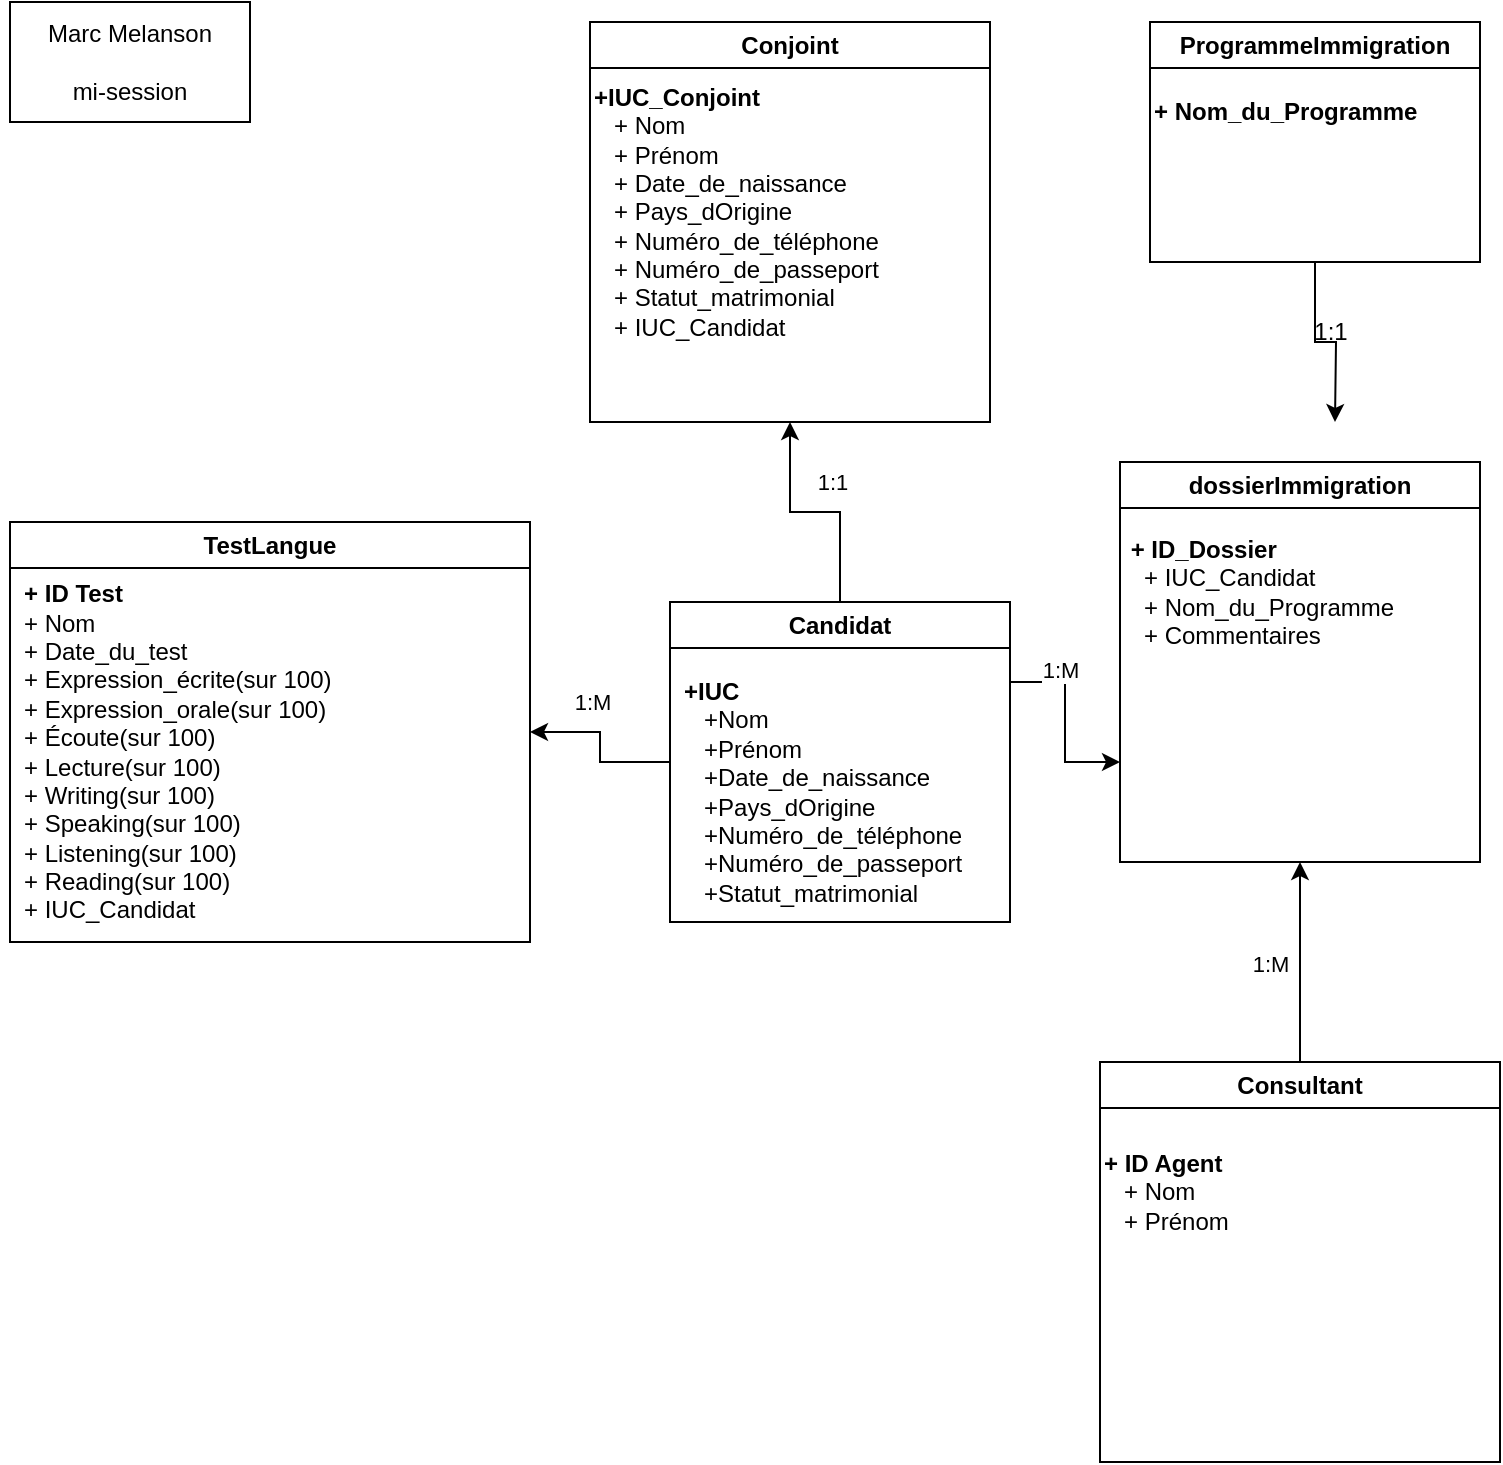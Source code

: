 <mxfile version="23.1.4" type="github">
  <diagram name="Page-1" id="j6gaB9ZwWaKEjjKQ21FU">
    <mxGraphModel dx="794" dy="458" grid="1" gridSize="10" guides="1" tooltips="1" connect="1" arrows="1" fold="1" page="1" pageScale="1" pageWidth="850" pageHeight="1100" math="0" shadow="0">
      <root>
        <mxCell id="0" />
        <mxCell id="1" parent="0" />
        <mxCell id="Mq75wvSU8-o3wIUoxBFN-47" style="edgeStyle=orthogonalEdgeStyle;rounded=0;orthogonalLoop=1;jettySize=auto;html=1;" edge="1" parent="1" source="Mq75wvSU8-o3wIUoxBFN-12">
          <mxGeometry relative="1" as="geometry">
            <mxPoint x="672.5" y="220" as="targetPoint" />
          </mxGeometry>
        </mxCell>
        <mxCell id="Mq75wvSU8-o3wIUoxBFN-12" value="ProgrammeImmigration" style="swimlane;whiteSpace=wrap;html=1;startSize=23;" vertex="1" parent="1">
          <mxGeometry x="580" y="20" width="165" height="120" as="geometry" />
        </mxCell>
        <mxCell id="Mq75wvSU8-o3wIUoxBFN-13" value="&lt;b&gt;+ Nom_du_Programme&lt;/b&gt;" style="text;html=1;align=left;verticalAlign=middle;resizable=0;points=[];autosize=1;strokeColor=none;fillColor=none;" vertex="1" parent="Mq75wvSU8-o3wIUoxBFN-12">
          <mxGeometry y="30" width="160" height="30" as="geometry" />
        </mxCell>
        <mxCell id="Mq75wvSU8-o3wIUoxBFN-43" style="edgeStyle=orthogonalEdgeStyle;rounded=0;orthogonalLoop=1;jettySize=auto;html=1;exitX=0.5;exitY=0;exitDx=0;exitDy=0;entryX=0.5;entryY=1;entryDx=0;entryDy=0;" edge="1" parent="1" source="Mq75wvSU8-o3wIUoxBFN-17" target="Mq75wvSU8-o3wIUoxBFN-26">
          <mxGeometry relative="1" as="geometry" />
        </mxCell>
        <mxCell id="Mq75wvSU8-o3wIUoxBFN-49" value="1:1" style="edgeLabel;html=1;align=center;verticalAlign=middle;resizable=0;points=[];" vertex="1" connectable="0" parent="Mq75wvSU8-o3wIUoxBFN-43">
          <mxGeometry x="-0.084" y="1" relative="1" as="geometry">
            <mxPoint x="3" y="-16" as="offset" />
          </mxGeometry>
        </mxCell>
        <mxCell id="Mq75wvSU8-o3wIUoxBFN-44" style="edgeStyle=orthogonalEdgeStyle;rounded=0;orthogonalLoop=1;jettySize=auto;html=1;exitX=0;exitY=0.5;exitDx=0;exitDy=0;entryX=1;entryY=0.5;entryDx=0;entryDy=0;" edge="1" parent="1" source="Mq75wvSU8-o3wIUoxBFN-17" target="Mq75wvSU8-o3wIUoxBFN-27">
          <mxGeometry relative="1" as="geometry" />
        </mxCell>
        <mxCell id="Mq75wvSU8-o3wIUoxBFN-50" value="1:M" style="edgeLabel;html=1;align=center;verticalAlign=middle;resizable=0;points=[];" vertex="1" connectable="0" parent="Mq75wvSU8-o3wIUoxBFN-44">
          <mxGeometry x="0.286" y="-1" relative="1" as="geometry">
            <mxPoint y="-14" as="offset" />
          </mxGeometry>
        </mxCell>
        <mxCell id="Mq75wvSU8-o3wIUoxBFN-46" style="edgeStyle=orthogonalEdgeStyle;rounded=0;orthogonalLoop=1;jettySize=auto;html=1;exitX=1;exitY=0.25;exitDx=0;exitDy=0;entryX=0;entryY=0.75;entryDx=0;entryDy=0;" edge="1" parent="1" source="Mq75wvSU8-o3wIUoxBFN-17" target="Mq75wvSU8-o3wIUoxBFN-35">
          <mxGeometry relative="1" as="geometry" />
        </mxCell>
        <mxCell id="Mq75wvSU8-o3wIUoxBFN-51" value="1:M" style="edgeLabel;html=1;align=center;verticalAlign=middle;resizable=0;points=[];" vertex="1" connectable="0" parent="Mq75wvSU8-o3wIUoxBFN-46">
          <mxGeometry x="-0.425" y="4" relative="1" as="geometry">
            <mxPoint x="-7" y="-6" as="offset" />
          </mxGeometry>
        </mxCell>
        <mxCell id="Mq75wvSU8-o3wIUoxBFN-17" value="Candidat" style="swimlane;whiteSpace=wrap;html=1;" vertex="1" parent="1">
          <mxGeometry x="340" y="310" width="170" height="160" as="geometry" />
        </mxCell>
        <mxCell id="Mq75wvSU8-o3wIUoxBFN-25" value="&lt;div&gt;&lt;b&gt;+IUC&lt;/b&gt;&lt;/div&gt;&lt;div&gt;&amp;nbsp; &amp;nbsp;+Nom&lt;/div&gt;&lt;div&gt;&amp;nbsp; &amp;nbsp;+Prénom&lt;/div&gt;&lt;div&gt;&amp;nbsp; &amp;nbsp;+Date_de_naissance&lt;/div&gt;&lt;div&gt;&amp;nbsp; &amp;nbsp;+Pays_dOrigine&lt;/div&gt;&lt;div&gt;&amp;nbsp; &amp;nbsp;+Numéro_de_téléphone&lt;/div&gt;&lt;div&gt;&amp;nbsp; &amp;nbsp;+Numéro_de_passeport&lt;/div&gt;&lt;div&gt;&amp;nbsp; &amp;nbsp;+Statut_matrimonial&lt;/div&gt;" style="text;html=1;align=left;verticalAlign=middle;resizable=0;points=[];autosize=1;strokeColor=none;fillColor=none;" vertex="1" parent="Mq75wvSU8-o3wIUoxBFN-17">
          <mxGeometry x="5" y="30" width="160" height="130" as="geometry" />
        </mxCell>
        <mxCell id="Mq75wvSU8-o3wIUoxBFN-26" value="Conjoint" style="swimlane;whiteSpace=wrap;html=1;" vertex="1" parent="1">
          <mxGeometry x="300" y="20" width="200" height="200" as="geometry" />
        </mxCell>
        <mxCell id="Mq75wvSU8-o3wIUoxBFN-33" value="&lt;div&gt;&lt;b&gt;+IUC_Conjoint&lt;/b&gt;&lt;/div&gt;&lt;div&gt;&amp;nbsp; &amp;nbsp;+ Nom&lt;/div&gt;&lt;div&gt;&amp;nbsp; &amp;nbsp;+ Prénom&lt;/div&gt;&lt;div&gt;&amp;nbsp; &amp;nbsp;+ Date_de_naissance&lt;/div&gt;&lt;div&gt;&amp;nbsp; &amp;nbsp;+ Pays_dOrigine&lt;/div&gt;&lt;div&gt;&amp;nbsp; &amp;nbsp;+ Numéro_de_téléphone&lt;/div&gt;&lt;div&gt;&amp;nbsp; &amp;nbsp;+ Numéro_de_passeport&lt;/div&gt;&lt;div&gt;&amp;nbsp; &amp;nbsp;+ Statut_matrimonial&lt;/div&gt;&lt;div&gt;&amp;nbsp; &amp;nbsp;+ IUC_Candidat&lt;/div&gt;" style="text;html=1;align=left;verticalAlign=middle;resizable=0;points=[];autosize=1;strokeColor=none;fillColor=none;" vertex="1" parent="Mq75wvSU8-o3wIUoxBFN-26">
          <mxGeometry y="25" width="170" height="140" as="geometry" />
        </mxCell>
        <mxCell id="Mq75wvSU8-o3wIUoxBFN-27" value="TestLangue" style="swimlane;whiteSpace=wrap;html=1;" vertex="1" parent="1">
          <mxGeometry x="10" y="270" width="260" height="210" as="geometry" />
        </mxCell>
        <mxCell id="Mq75wvSU8-o3wIUoxBFN-28" value="&lt;div&gt;&amp;nbsp; &amp;nbsp;&lt;b&gt;+ ID Test&lt;/b&gt;&lt;/div&gt;&lt;div&gt;&amp;nbsp; &amp;nbsp;+ Nom&lt;/div&gt;&lt;div&gt;&amp;nbsp; &amp;nbsp;+ Date_du_test&lt;/div&gt;&lt;div&gt;&amp;nbsp; &amp;nbsp;+ Expression_écrite(sur 100)&lt;/div&gt;&lt;div&gt;&amp;nbsp; &amp;nbsp;+ Expression_orale(sur 100)&lt;/div&gt;&lt;div&gt;&amp;nbsp; &amp;nbsp;+ Écoute(sur 100)&lt;/div&gt;&lt;div&gt;&amp;nbsp; &amp;nbsp;+ Lecture(sur 100)&lt;/div&gt;&lt;div&gt;&amp;nbsp; &amp;nbsp;+ Writing(sur 100)&lt;/div&gt;&lt;div&gt;&amp;nbsp; &amp;nbsp;+ Speaking(sur 100)&lt;/div&gt;&lt;div&gt;&amp;nbsp; &amp;nbsp;+ Listening(sur 100)&lt;/div&gt;&lt;div&gt;&amp;nbsp; &amp;nbsp;+ Reading(sur 100)&lt;/div&gt;&lt;div&gt;&amp;nbsp; &amp;nbsp;+ IUC_Candidat&lt;/div&gt;" style="text;html=1;align=left;verticalAlign=middle;resizable=0;points=[];autosize=1;strokeColor=none;fillColor=none;" vertex="1" parent="Mq75wvSU8-o3wIUoxBFN-27">
          <mxGeometry x="-5" y="20" width="190" height="190" as="geometry" />
        </mxCell>
        <mxCell id="Mq75wvSU8-o3wIUoxBFN-48" style="edgeStyle=orthogonalEdgeStyle;rounded=0;orthogonalLoop=1;jettySize=auto;html=1;entryX=0.5;entryY=1;entryDx=0;entryDy=0;" edge="1" parent="1" source="Mq75wvSU8-o3wIUoxBFN-29" target="Mq75wvSU8-o3wIUoxBFN-35">
          <mxGeometry relative="1" as="geometry" />
        </mxCell>
        <mxCell id="Mq75wvSU8-o3wIUoxBFN-53" value="1:M" style="edgeLabel;html=1;align=center;verticalAlign=middle;resizable=0;points=[];" vertex="1" connectable="0" parent="Mq75wvSU8-o3wIUoxBFN-48">
          <mxGeometry x="-0.167" y="2" relative="1" as="geometry">
            <mxPoint x="-13" y="-8" as="offset" />
          </mxGeometry>
        </mxCell>
        <mxCell id="Mq75wvSU8-o3wIUoxBFN-29" value="Consultant" style="swimlane;whiteSpace=wrap;html=1;" vertex="1" parent="1">
          <mxGeometry x="555" y="540" width="200" height="200" as="geometry" />
        </mxCell>
        <mxCell id="Mq75wvSU8-o3wIUoxBFN-30" value="&lt;div&gt;&lt;b&gt;+ ID Agent&lt;/b&gt;&lt;/div&gt;&lt;div&gt;&amp;nbsp; &amp;nbsp;+ Nom&lt;/div&gt;&lt;div&gt;&amp;nbsp; &amp;nbsp;+ Prénom&lt;/div&gt;" style="text;html=1;align=left;verticalAlign=middle;resizable=0;points=[];autosize=1;strokeColor=none;fillColor=none;" vertex="1" parent="Mq75wvSU8-o3wIUoxBFN-29">
          <mxGeometry y="35" width="90" height="60" as="geometry" />
        </mxCell>
        <mxCell id="Mq75wvSU8-o3wIUoxBFN-35" value=" dossierImmigration" style="swimlane;whiteSpace=wrap;html=1;" vertex="1" parent="1">
          <mxGeometry x="565" y="240" width="180" height="200" as="geometry" />
        </mxCell>
        <mxCell id="Mq75wvSU8-o3wIUoxBFN-36" value="&lt;div&gt;&amp;nbsp;&lt;b&gt;+ ID_Dossier&amp;nbsp;&lt;/b&gt;&lt;/div&gt;&lt;div&gt;&amp;nbsp; &amp;nbsp;+ IUC_Candidat&amp;nbsp;&lt;/div&gt;&lt;div&gt;&amp;nbsp; &amp;nbsp;+ Nom_du_Programme&amp;nbsp;&lt;/div&gt;&lt;div&gt;&amp;nbsp; &amp;nbsp;+ Commentaires&lt;/div&gt;" style="text;html=1;align=left;verticalAlign=middle;resizable=0;points=[];autosize=1;strokeColor=none;fillColor=none;" vertex="1" parent="Mq75wvSU8-o3wIUoxBFN-35">
          <mxGeometry y="30" width="160" height="70" as="geometry" />
        </mxCell>
        <mxCell id="Mq75wvSU8-o3wIUoxBFN-52" value="1:1" style="text;html=1;align=center;verticalAlign=middle;resizable=0;points=[];autosize=1;strokeColor=none;fillColor=none;" vertex="1" parent="1">
          <mxGeometry x="650" y="160" width="40" height="30" as="geometry" />
        </mxCell>
        <mxCell id="Mq75wvSU8-o3wIUoxBFN-54" value="Marc Melanson&lt;br&gt;&lt;br&gt;mi-session" style="rounded=0;whiteSpace=wrap;html=1;" vertex="1" parent="1">
          <mxGeometry x="10" y="10" width="120" height="60" as="geometry" />
        </mxCell>
      </root>
    </mxGraphModel>
  </diagram>
</mxfile>

